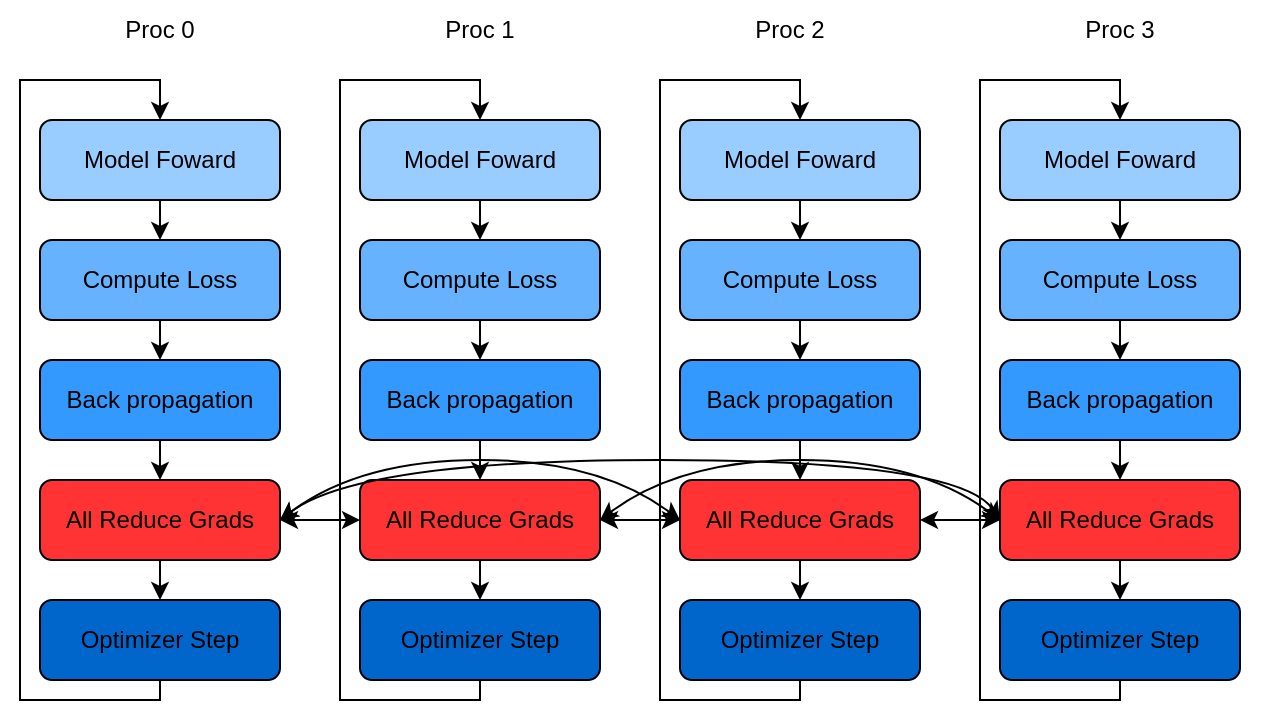 <mxfile version="16.1.2" type="device"><diagram id="qThSt-WP2ZAU08hU1jqg" name="Page-1"><mxGraphModel dx="782" dy="579" grid="1" gridSize="10" guides="1" tooltips="1" connect="1" arrows="1" fold="1" page="1" pageScale="1" pageWidth="850" pageHeight="1100" math="0" shadow="0"><root><mxCell id="0"/><mxCell id="1" parent="0"/><mxCell id="_sD1cltT9b9W7ZEuvEod-1" value="" style="rounded=0;whiteSpace=wrap;html=1;opacity=10;strokeColor=none;" vertex="1" parent="1"><mxGeometry x="60" y="140" width="630" height="360" as="geometry"/></mxCell><mxCell id="tagnLctcRdygwX0BjYJd-6" value="Model Foward" style="rounded=1;whiteSpace=wrap;html=1;fillColor=#99CCFF;" parent="1" vertex="1"><mxGeometry x="80" y="200" width="120" height="40" as="geometry"/></mxCell><mxCell id="tagnLctcRdygwX0BjYJd-7" value="Compute Loss" style="rounded=1;whiteSpace=wrap;html=1;fillColor=#66B2FF;" parent="1" vertex="1"><mxGeometry x="80" y="260" width="120" height="40" as="geometry"/></mxCell><mxCell id="tagnLctcRdygwX0BjYJd-8" value="Back propagation" style="rounded=1;whiteSpace=wrap;html=1;fillColor=#3399FF;" parent="1" vertex="1"><mxGeometry x="80" y="320" width="120" height="40" as="geometry"/></mxCell><mxCell id="tagnLctcRdygwX0BjYJd-48" style="edgeStyle=orthogonalEdgeStyle;rounded=0;orthogonalLoop=1;jettySize=auto;html=1;exitX=0.5;exitY=1;exitDx=0;exitDy=0;entryX=0.5;entryY=0;entryDx=0;entryDy=0;" parent="1" source="tagnLctcRdygwX0BjYJd-9" target="tagnLctcRdygwX0BjYJd-10" edge="1"><mxGeometry relative="1" as="geometry"/></mxCell><mxCell id="tagnLctcRdygwX0BjYJd-52" style="edgeStyle=orthogonalEdgeStyle;rounded=0;orthogonalLoop=1;jettySize=auto;html=1;exitX=1;exitY=0.5;exitDx=0;exitDy=0;entryX=0;entryY=0.5;entryDx=0;entryDy=0;startArrow=classic;startFill=1;" parent="1" source="tagnLctcRdygwX0BjYJd-9" target="tagnLctcRdygwX0BjYJd-14" edge="1"><mxGeometry relative="1" as="geometry"/></mxCell><mxCell id="tagnLctcRdygwX0BjYJd-9" value="All Reduce Grads" style="rounded=1;whiteSpace=wrap;html=1;fillColor=#FF3333;" parent="1" vertex="1"><mxGeometry x="80" y="380" width="120" height="40" as="geometry"/></mxCell><mxCell id="tagnLctcRdygwX0BjYJd-10" value="Optimizer Step" style="rounded=1;whiteSpace=wrap;html=1;fillColor=#0066CC;" parent="1" vertex="1"><mxGeometry x="80" y="440" width="120" height="40" as="geometry"/></mxCell><mxCell id="tagnLctcRdygwX0BjYJd-11" value="Model Foward" style="rounded=1;whiteSpace=wrap;html=1;fillColor=#99CCFF;" parent="1" vertex="1"><mxGeometry x="240" y="200" width="120" height="40" as="geometry"/></mxCell><mxCell id="tagnLctcRdygwX0BjYJd-12" value="Compute Loss" style="rounded=1;whiteSpace=wrap;html=1;fillColor=#66B2FF;" parent="1" vertex="1"><mxGeometry x="240" y="260" width="120" height="40" as="geometry"/></mxCell><mxCell id="tagnLctcRdygwX0BjYJd-13" value="Back propagation" style="rounded=1;whiteSpace=wrap;html=1;fillColor=#3399FF;" parent="1" vertex="1"><mxGeometry x="240" y="320" width="120" height="40" as="geometry"/></mxCell><mxCell id="tagnLctcRdygwX0BjYJd-47" style="edgeStyle=orthogonalEdgeStyle;rounded=0;orthogonalLoop=1;jettySize=auto;html=1;exitX=0.5;exitY=1;exitDx=0;exitDy=0;entryX=0.5;entryY=0;entryDx=0;entryDy=0;" parent="1" source="tagnLctcRdygwX0BjYJd-14" target="tagnLctcRdygwX0BjYJd-15" edge="1"><mxGeometry relative="1" as="geometry"/></mxCell><mxCell id="tagnLctcRdygwX0BjYJd-14" value="All Reduce Grads" style="rounded=1;whiteSpace=wrap;html=1;fillColor=#FF3333;" parent="1" vertex="1"><mxGeometry x="240" y="380" width="120" height="40" as="geometry"/></mxCell><mxCell id="tagnLctcRdygwX0BjYJd-15" value="Optimizer Step" style="rounded=1;whiteSpace=wrap;html=1;fillColor=#0066CC;" parent="1" vertex="1"><mxGeometry x="240" y="440" width="120" height="40" as="geometry"/></mxCell><mxCell id="tagnLctcRdygwX0BjYJd-16" value="Model Foward" style="rounded=1;whiteSpace=wrap;html=1;fillColor=#99CCFF;" parent="1" vertex="1"><mxGeometry x="400" y="200" width="120" height="40" as="geometry"/></mxCell><mxCell id="tagnLctcRdygwX0BjYJd-17" value="Compute Loss" style="rounded=1;whiteSpace=wrap;html=1;fillColor=#66B2FF;" parent="1" vertex="1"><mxGeometry x="400" y="260" width="120" height="40" as="geometry"/></mxCell><mxCell id="tagnLctcRdygwX0BjYJd-18" value="Back propagation" style="rounded=1;whiteSpace=wrap;html=1;fillColor=#3399FF;" parent="1" vertex="1"><mxGeometry x="400" y="320" width="120" height="40" as="geometry"/></mxCell><mxCell id="tagnLctcRdygwX0BjYJd-46" style="edgeStyle=orthogonalEdgeStyle;rounded=0;orthogonalLoop=1;jettySize=auto;html=1;exitX=0.5;exitY=1;exitDx=0;exitDy=0;entryX=0.5;entryY=0;entryDx=0;entryDy=0;" parent="1" source="tagnLctcRdygwX0BjYJd-19" target="tagnLctcRdygwX0BjYJd-20" edge="1"><mxGeometry relative="1" as="geometry"/></mxCell><mxCell id="tagnLctcRdygwX0BjYJd-19" value="All Reduce Grads" style="rounded=1;whiteSpace=wrap;html=1;fillColor=#FF3333;" parent="1" vertex="1"><mxGeometry x="400" y="380" width="120" height="40" as="geometry"/></mxCell><mxCell id="tagnLctcRdygwX0BjYJd-20" value="Optimizer Step" style="rounded=1;whiteSpace=wrap;html=1;fillColor=#0066CC;" parent="1" vertex="1"><mxGeometry x="400" y="440" width="120" height="40" as="geometry"/></mxCell><mxCell id="tagnLctcRdygwX0BjYJd-21" value="Model Foward" style="rounded=1;whiteSpace=wrap;html=1;fillColor=#99CCFF;" parent="1" vertex="1"><mxGeometry x="560" y="200" width="120" height="40" as="geometry"/></mxCell><mxCell id="tagnLctcRdygwX0BjYJd-22" value="Compute Loss" style="rounded=1;whiteSpace=wrap;html=1;fillColor=#66B2FF;" parent="1" vertex="1"><mxGeometry x="560" y="260" width="120" height="40" as="geometry"/></mxCell><mxCell id="tagnLctcRdygwX0BjYJd-23" value="Back propagation" style="rounded=1;whiteSpace=wrap;html=1;fillColor=#3399FF;" parent="1" vertex="1"><mxGeometry x="560" y="320" width="120" height="40" as="geometry"/></mxCell><mxCell id="tagnLctcRdygwX0BjYJd-49" style="edgeStyle=orthogonalEdgeStyle;rounded=0;orthogonalLoop=1;jettySize=auto;html=1;exitX=0.5;exitY=1;exitDx=0;exitDy=0;entryX=0.5;entryY=0;entryDx=0;entryDy=0;" parent="1" source="tagnLctcRdygwX0BjYJd-24" target="tagnLctcRdygwX0BjYJd-25" edge="1"><mxGeometry relative="1" as="geometry"/></mxCell><mxCell id="tagnLctcRdygwX0BjYJd-24" value="All Reduce Grads" style="rounded=1;whiteSpace=wrap;html=1;fillColor=#FF3333;" parent="1" vertex="1"><mxGeometry x="560" y="380" width="120" height="40" as="geometry"/></mxCell><mxCell id="tagnLctcRdygwX0BjYJd-25" value="Optimizer Step" style="rounded=1;whiteSpace=wrap;html=1;fillColor=#0066CC;" parent="1" vertex="1"><mxGeometry x="560" y="440" width="120" height="40" as="geometry"/></mxCell><mxCell id="tagnLctcRdygwX0BjYJd-30" value="" style="endArrow=classic;html=1;rounded=0;exitX=0.5;exitY=1;exitDx=0;exitDy=0;entryX=0.5;entryY=0;entryDx=0;entryDy=0;" parent="1" source="tagnLctcRdygwX0BjYJd-6" target="tagnLctcRdygwX0BjYJd-7" edge="1"><mxGeometry width="50" height="50" relative="1" as="geometry"><mxPoint x="210" y="210" as="sourcePoint"/><mxPoint x="260" y="160" as="targetPoint"/></mxGeometry></mxCell><mxCell id="tagnLctcRdygwX0BjYJd-34" value="" style="endArrow=classic;html=1;rounded=0;exitX=0.5;exitY=1;exitDx=0;exitDy=0;" parent="1" source="tagnLctcRdygwX0BjYJd-11" target="tagnLctcRdygwX0BjYJd-12" edge="1"><mxGeometry width="50" height="50" relative="1" as="geometry"><mxPoint x="150" y="250" as="sourcePoint"/><mxPoint x="150" y="270" as="targetPoint"/></mxGeometry></mxCell><mxCell id="tagnLctcRdygwX0BjYJd-35" value="" style="endArrow=classic;html=1;rounded=0;exitX=0.5;exitY=1;exitDx=0;exitDy=0;" parent="1" source="tagnLctcRdygwX0BjYJd-16" target="tagnLctcRdygwX0BjYJd-17" edge="1"><mxGeometry width="50" height="50" relative="1" as="geometry"><mxPoint x="310" y="250" as="sourcePoint"/><mxPoint x="310" y="270" as="targetPoint"/></mxGeometry></mxCell><mxCell id="tagnLctcRdygwX0BjYJd-36" value="" style="endArrow=classic;html=1;rounded=0;exitX=0.5;exitY=1;exitDx=0;exitDy=0;" parent="1" source="tagnLctcRdygwX0BjYJd-21" target="tagnLctcRdygwX0BjYJd-22" edge="1"><mxGeometry width="50" height="50" relative="1" as="geometry"><mxPoint x="470" y="250" as="sourcePoint"/><mxPoint x="470" y="270" as="targetPoint"/></mxGeometry></mxCell><mxCell id="tagnLctcRdygwX0BjYJd-37" value="" style="endArrow=classic;html=1;rounded=0;exitX=0.5;exitY=1;exitDx=0;exitDy=0;entryX=0.5;entryY=0;entryDx=0;entryDy=0;" parent="1" source="tagnLctcRdygwX0BjYJd-7" target="tagnLctcRdygwX0BjYJd-8" edge="1"><mxGeometry width="50" height="50" relative="1" as="geometry"><mxPoint x="150" y="250" as="sourcePoint"/><mxPoint x="150" y="270" as="targetPoint"/></mxGeometry></mxCell><mxCell id="tagnLctcRdygwX0BjYJd-38" value="" style="endArrow=classic;html=1;rounded=0;exitX=0.5;exitY=1;exitDx=0;exitDy=0;entryX=0.5;entryY=0;entryDx=0;entryDy=0;" parent="1" source="tagnLctcRdygwX0BjYJd-12" target="tagnLctcRdygwX0BjYJd-13" edge="1"><mxGeometry width="50" height="50" relative="1" as="geometry"><mxPoint x="310" y="250" as="sourcePoint"/><mxPoint x="310" y="270" as="targetPoint"/></mxGeometry></mxCell><mxCell id="tagnLctcRdygwX0BjYJd-39" value="" style="endArrow=classic;html=1;rounded=0;exitX=0.5;exitY=1;exitDx=0;exitDy=0;entryX=0.5;entryY=0;entryDx=0;entryDy=0;" parent="1" source="tagnLctcRdygwX0BjYJd-17" target="tagnLctcRdygwX0BjYJd-18" edge="1"><mxGeometry width="50" height="50" relative="1" as="geometry"><mxPoint x="470" y="250" as="sourcePoint"/><mxPoint x="470" y="270" as="targetPoint"/></mxGeometry></mxCell><mxCell id="tagnLctcRdygwX0BjYJd-40" value="" style="endArrow=classic;html=1;rounded=0;exitX=0.5;exitY=1;exitDx=0;exitDy=0;entryX=0.5;entryY=0;entryDx=0;entryDy=0;" parent="1" source="tagnLctcRdygwX0BjYJd-22" target="tagnLctcRdygwX0BjYJd-23" edge="1"><mxGeometry width="50" height="50" relative="1" as="geometry"><mxPoint x="630" y="250" as="sourcePoint"/><mxPoint x="630" y="270" as="targetPoint"/></mxGeometry></mxCell><mxCell id="tagnLctcRdygwX0BjYJd-41" value="" style="endArrow=classic;html=1;rounded=0;exitX=0.5;exitY=1;exitDx=0;exitDy=0;entryX=0.5;entryY=0;entryDx=0;entryDy=0;" parent="1" source="tagnLctcRdygwX0BjYJd-8" target="tagnLctcRdygwX0BjYJd-9" edge="1"><mxGeometry width="50" height="50" relative="1" as="geometry"><mxPoint x="150" y="310" as="sourcePoint"/><mxPoint x="150" y="330" as="targetPoint"/></mxGeometry></mxCell><mxCell id="tagnLctcRdygwX0BjYJd-42" value="" style="endArrow=classic;html=1;rounded=0;exitX=0.5;exitY=1;exitDx=0;exitDy=0;entryX=0.5;entryY=0;entryDx=0;entryDy=0;" parent="1" source="tagnLctcRdygwX0BjYJd-13" target="tagnLctcRdygwX0BjYJd-14" edge="1"><mxGeometry width="50" height="50" relative="1" as="geometry"><mxPoint x="150" y="370" as="sourcePoint"/><mxPoint x="150" y="390" as="targetPoint"/></mxGeometry></mxCell><mxCell id="tagnLctcRdygwX0BjYJd-43" value="" style="endArrow=classic;html=1;rounded=0;exitX=0.5;exitY=1;exitDx=0;exitDy=0;" parent="1" source="tagnLctcRdygwX0BjYJd-18" target="tagnLctcRdygwX0BjYJd-19" edge="1"><mxGeometry width="50" height="50" relative="1" as="geometry"><mxPoint x="310" y="370" as="sourcePoint"/><mxPoint x="310" y="390" as="targetPoint"/></mxGeometry></mxCell><mxCell id="tagnLctcRdygwX0BjYJd-44" value="" style="endArrow=classic;html=1;rounded=0;exitX=0.5;exitY=1;exitDx=0;exitDy=0;" parent="1" source="tagnLctcRdygwX0BjYJd-23" target="tagnLctcRdygwX0BjYJd-24" edge="1"><mxGeometry width="50" height="50" relative="1" as="geometry"><mxPoint x="470" y="370" as="sourcePoint"/><mxPoint x="470" y="390" as="targetPoint"/></mxGeometry></mxCell><mxCell id="tagnLctcRdygwX0BjYJd-50" value="" style="curved=1;endArrow=classic;html=1;rounded=0;entryX=0;entryY=0.5;entryDx=0;entryDy=0;exitX=1;exitY=0.5;exitDx=0;exitDy=0;startArrow=classic;startFill=1;" parent="1" source="tagnLctcRdygwX0BjYJd-9" target="tagnLctcRdygwX0BjYJd-19" edge="1"><mxGeometry width="50" height="50" relative="1" as="geometry"><mxPoint x="200" y="450" as="sourcePoint"/><mxPoint x="270.711" y="400" as="targetPoint"/><Array as="points"><mxPoint x="240" y="370"/><mxPoint x="360" y="370"/></Array></mxGeometry></mxCell><mxCell id="tagnLctcRdygwX0BjYJd-51" value="" style="curved=1;endArrow=classic;html=1;rounded=0;entryX=0;entryY=0.5;entryDx=0;entryDy=0;exitX=1;exitY=0.5;exitDx=0;exitDy=0;startArrow=classic;startFill=1;" parent="1" target="tagnLctcRdygwX0BjYJd-24" edge="1"><mxGeometry width="50" height="50" relative="1" as="geometry"><mxPoint x="200" y="400" as="sourcePoint"/><mxPoint x="400" y="400" as="targetPoint"/><Array as="points"><mxPoint x="240" y="370"/><mxPoint x="540" y="370"/></Array></mxGeometry></mxCell><mxCell id="tagnLctcRdygwX0BjYJd-54" value="" style="curved=1;endArrow=classic;html=1;rounded=0;entryX=0;entryY=0.5;entryDx=0;entryDy=0;exitX=1;exitY=0.5;exitDx=0;exitDy=0;startArrow=classic;startFill=1;" parent="1" edge="1"><mxGeometry width="50" height="50" relative="1" as="geometry"><mxPoint x="360" y="400" as="sourcePoint"/><mxPoint x="560" y="400" as="targetPoint"/><Array as="points"><mxPoint x="400" y="370"/><mxPoint x="520" y="370"/></Array></mxGeometry></mxCell><mxCell id="tagnLctcRdygwX0BjYJd-55" style="edgeStyle=orthogonalEdgeStyle;rounded=0;orthogonalLoop=1;jettySize=auto;html=1;exitX=0;exitY=0.5;exitDx=0;exitDy=0;startArrow=classic;startFill=1;" parent="1" source="tagnLctcRdygwX0BjYJd-19" edge="1"><mxGeometry relative="1" as="geometry"><mxPoint x="210" y="410" as="sourcePoint"/><mxPoint x="360" y="400" as="targetPoint"/></mxGeometry></mxCell><mxCell id="tagnLctcRdygwX0BjYJd-56" style="edgeStyle=orthogonalEdgeStyle;rounded=0;orthogonalLoop=1;jettySize=auto;html=1;exitX=0;exitY=0.5;exitDx=0;exitDy=0;startArrow=classic;startFill=1;entryX=1;entryY=0.5;entryDx=0;entryDy=0;" parent="1" source="tagnLctcRdygwX0BjYJd-24" target="tagnLctcRdygwX0BjYJd-19" edge="1"><mxGeometry relative="1" as="geometry"><mxPoint x="410" y="410" as="sourcePoint"/><mxPoint x="370" y="410" as="targetPoint"/></mxGeometry></mxCell><mxCell id="tagnLctcRdygwX0BjYJd-57" value="" style="endArrow=classic;html=1;rounded=0;exitX=0.5;exitY=1;exitDx=0;exitDy=0;entryX=0.5;entryY=0;entryDx=0;entryDy=0;" parent="1" source="tagnLctcRdygwX0BjYJd-10" target="tagnLctcRdygwX0BjYJd-6" edge="1"><mxGeometry width="50" height="50" relative="1" as="geometry"><mxPoint x="140" y="530" as="sourcePoint"/><mxPoint x="170" y="190" as="targetPoint"/><Array as="points"><mxPoint x="140" y="490"/><mxPoint x="70" y="490"/><mxPoint x="70" y="180"/><mxPoint x="140" y="180"/></Array></mxGeometry></mxCell><mxCell id="tagnLctcRdygwX0BjYJd-58" value="" style="endArrow=classic;html=1;rounded=0;exitX=0.5;exitY=1;exitDx=0;exitDy=0;entryX=0.5;entryY=0;entryDx=0;entryDy=0;" parent="1" edge="1"><mxGeometry width="50" height="50" relative="1" as="geometry"><mxPoint x="300" y="480" as="sourcePoint"/><mxPoint x="300" y="200" as="targetPoint"/><Array as="points"><mxPoint x="300" y="490"/><mxPoint x="230" y="490"/><mxPoint x="230" y="180"/><mxPoint x="300" y="180"/></Array></mxGeometry></mxCell><mxCell id="tagnLctcRdygwX0BjYJd-59" value="" style="endArrow=classic;html=1;rounded=0;exitX=0.5;exitY=1;exitDx=0;exitDy=0;entryX=0.5;entryY=0;entryDx=0;entryDy=0;" parent="1" edge="1"><mxGeometry width="50" height="50" relative="1" as="geometry"><mxPoint x="460" y="480" as="sourcePoint"/><mxPoint x="460" y="200" as="targetPoint"/><Array as="points"><mxPoint x="460" y="490"/><mxPoint x="390" y="490"/><mxPoint x="390" y="180"/><mxPoint x="460" y="180"/></Array></mxGeometry></mxCell><mxCell id="tagnLctcRdygwX0BjYJd-60" value="" style="endArrow=classic;html=1;rounded=0;exitX=0.5;exitY=1;exitDx=0;exitDy=0;entryX=0.5;entryY=0;entryDx=0;entryDy=0;" parent="1" edge="1"><mxGeometry width="50" height="50" relative="1" as="geometry"><mxPoint x="620" y="480" as="sourcePoint"/><mxPoint x="620" y="200" as="targetPoint"/><Array as="points"><mxPoint x="620" y="490"/><mxPoint x="550" y="490"/><mxPoint x="550" y="180"/><mxPoint x="620" y="180"/></Array></mxGeometry></mxCell><mxCell id="tagnLctcRdygwX0BjYJd-61" value="Proc 0" style="text;html=1;strokeColor=none;fillColor=none;align=center;verticalAlign=middle;whiteSpace=wrap;rounded=0;" parent="1" vertex="1"><mxGeometry x="110" y="140" width="60" height="30" as="geometry"/></mxCell><mxCell id="tagnLctcRdygwX0BjYJd-62" value="Proc 1" style="text;html=1;strokeColor=none;fillColor=none;align=center;verticalAlign=middle;whiteSpace=wrap;rounded=0;" parent="1" vertex="1"><mxGeometry x="270" y="140" width="60" height="30" as="geometry"/></mxCell><mxCell id="tagnLctcRdygwX0BjYJd-63" value="Proc 2" style="text;html=1;strokeColor=none;fillColor=none;align=center;verticalAlign=middle;whiteSpace=wrap;rounded=0;" parent="1" vertex="1"><mxGeometry x="425" y="140" width="60" height="30" as="geometry"/></mxCell><mxCell id="tagnLctcRdygwX0BjYJd-64" value="Proc 3" style="text;html=1;strokeColor=none;fillColor=none;align=center;verticalAlign=middle;whiteSpace=wrap;rounded=0;" parent="1" vertex="1"><mxGeometry x="590" y="140" width="60" height="30" as="geometry"/></mxCell></root></mxGraphModel></diagram></mxfile>